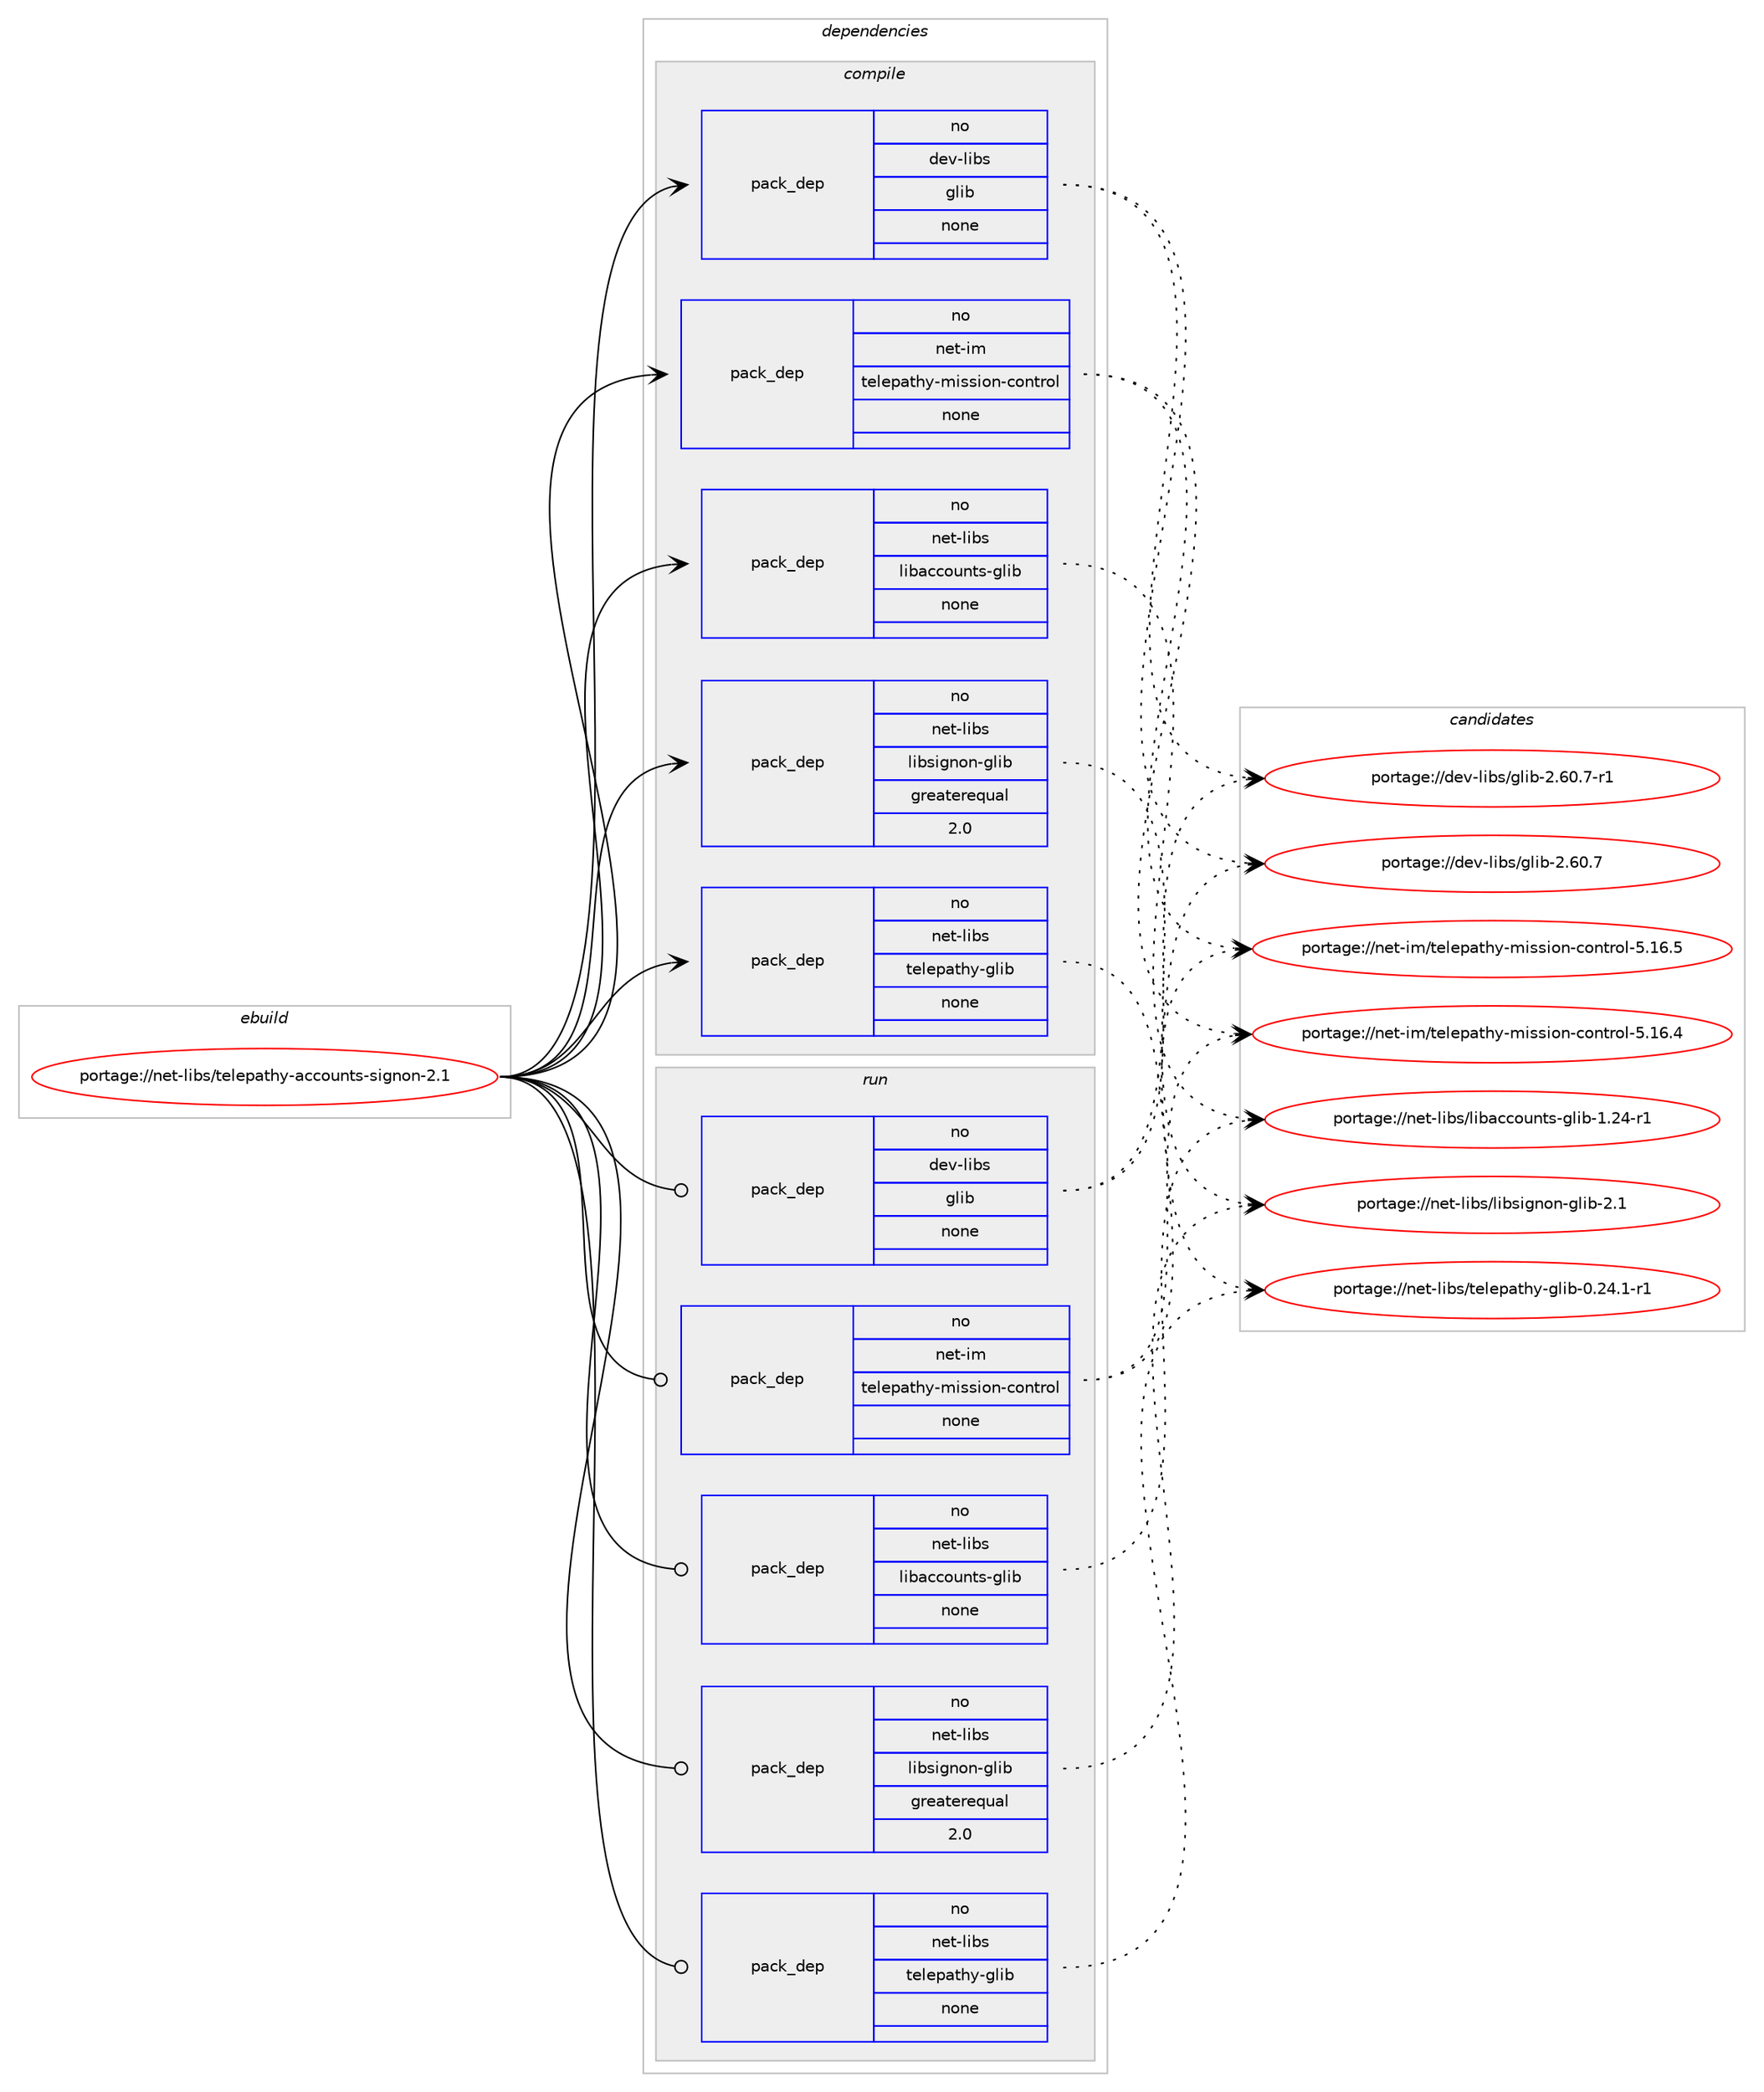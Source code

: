 digraph prolog {

# *************
# Graph options
# *************

newrank=true;
concentrate=true;
compound=true;
graph [rankdir=LR,fontname=Helvetica,fontsize=10,ranksep=1.5];#, ranksep=2.5, nodesep=0.2];
edge  [arrowhead=vee];
node  [fontname=Helvetica,fontsize=10];

# **********
# The ebuild
# **********

subgraph cluster_leftcol {
color=gray;
rank=same;
label=<<i>ebuild</i>>;
id [label="portage://net-libs/telepathy-accounts-signon-2.1", color=red, width=4, href="../net-libs/telepathy-accounts-signon-2.1.svg"];
}

# ****************
# The dependencies
# ****************

subgraph cluster_midcol {
color=gray;
label=<<i>dependencies</i>>;
subgraph cluster_compile {
fillcolor="#eeeeee";
style=filled;
label=<<i>compile</i>>;
subgraph pack69608 {
dependency91195 [label=<<TABLE BORDER="0" CELLBORDER="1" CELLSPACING="0" CELLPADDING="4" WIDTH="220"><TR><TD ROWSPAN="6" CELLPADDING="30">pack_dep</TD></TR><TR><TD WIDTH="110">no</TD></TR><TR><TD>dev-libs</TD></TR><TR><TD>glib</TD></TR><TR><TD>none</TD></TR><TR><TD></TD></TR></TABLE>>, shape=none, color=blue];
}
id:e -> dependency91195:w [weight=20,style="solid",arrowhead="vee"];
subgraph pack69609 {
dependency91196 [label=<<TABLE BORDER="0" CELLBORDER="1" CELLSPACING="0" CELLPADDING="4" WIDTH="220"><TR><TD ROWSPAN="6" CELLPADDING="30">pack_dep</TD></TR><TR><TD WIDTH="110">no</TD></TR><TR><TD>net-im</TD></TR><TR><TD>telepathy-mission-control</TD></TR><TR><TD>none</TD></TR><TR><TD></TD></TR></TABLE>>, shape=none, color=blue];
}
id:e -> dependency91196:w [weight=20,style="solid",arrowhead="vee"];
subgraph pack69610 {
dependency91197 [label=<<TABLE BORDER="0" CELLBORDER="1" CELLSPACING="0" CELLPADDING="4" WIDTH="220"><TR><TD ROWSPAN="6" CELLPADDING="30">pack_dep</TD></TR><TR><TD WIDTH="110">no</TD></TR><TR><TD>net-libs</TD></TR><TR><TD>libaccounts-glib</TD></TR><TR><TD>none</TD></TR><TR><TD></TD></TR></TABLE>>, shape=none, color=blue];
}
id:e -> dependency91197:w [weight=20,style="solid",arrowhead="vee"];
subgraph pack69611 {
dependency91198 [label=<<TABLE BORDER="0" CELLBORDER="1" CELLSPACING="0" CELLPADDING="4" WIDTH="220"><TR><TD ROWSPAN="6" CELLPADDING="30">pack_dep</TD></TR><TR><TD WIDTH="110">no</TD></TR><TR><TD>net-libs</TD></TR><TR><TD>libsignon-glib</TD></TR><TR><TD>greaterequal</TD></TR><TR><TD>2.0</TD></TR></TABLE>>, shape=none, color=blue];
}
id:e -> dependency91198:w [weight=20,style="solid",arrowhead="vee"];
subgraph pack69612 {
dependency91199 [label=<<TABLE BORDER="0" CELLBORDER="1" CELLSPACING="0" CELLPADDING="4" WIDTH="220"><TR><TD ROWSPAN="6" CELLPADDING="30">pack_dep</TD></TR><TR><TD WIDTH="110">no</TD></TR><TR><TD>net-libs</TD></TR><TR><TD>telepathy-glib</TD></TR><TR><TD>none</TD></TR><TR><TD></TD></TR></TABLE>>, shape=none, color=blue];
}
id:e -> dependency91199:w [weight=20,style="solid",arrowhead="vee"];
}
subgraph cluster_compileandrun {
fillcolor="#eeeeee";
style=filled;
label=<<i>compile and run</i>>;
}
subgraph cluster_run {
fillcolor="#eeeeee";
style=filled;
label=<<i>run</i>>;
subgraph pack69613 {
dependency91200 [label=<<TABLE BORDER="0" CELLBORDER="1" CELLSPACING="0" CELLPADDING="4" WIDTH="220"><TR><TD ROWSPAN="6" CELLPADDING="30">pack_dep</TD></TR><TR><TD WIDTH="110">no</TD></TR><TR><TD>dev-libs</TD></TR><TR><TD>glib</TD></TR><TR><TD>none</TD></TR><TR><TD></TD></TR></TABLE>>, shape=none, color=blue];
}
id:e -> dependency91200:w [weight=20,style="solid",arrowhead="odot"];
subgraph pack69614 {
dependency91201 [label=<<TABLE BORDER="0" CELLBORDER="1" CELLSPACING="0" CELLPADDING="4" WIDTH="220"><TR><TD ROWSPAN="6" CELLPADDING="30">pack_dep</TD></TR><TR><TD WIDTH="110">no</TD></TR><TR><TD>net-im</TD></TR><TR><TD>telepathy-mission-control</TD></TR><TR><TD>none</TD></TR><TR><TD></TD></TR></TABLE>>, shape=none, color=blue];
}
id:e -> dependency91201:w [weight=20,style="solid",arrowhead="odot"];
subgraph pack69615 {
dependency91202 [label=<<TABLE BORDER="0" CELLBORDER="1" CELLSPACING="0" CELLPADDING="4" WIDTH="220"><TR><TD ROWSPAN="6" CELLPADDING="30">pack_dep</TD></TR><TR><TD WIDTH="110">no</TD></TR><TR><TD>net-libs</TD></TR><TR><TD>libaccounts-glib</TD></TR><TR><TD>none</TD></TR><TR><TD></TD></TR></TABLE>>, shape=none, color=blue];
}
id:e -> dependency91202:w [weight=20,style="solid",arrowhead="odot"];
subgraph pack69616 {
dependency91203 [label=<<TABLE BORDER="0" CELLBORDER="1" CELLSPACING="0" CELLPADDING="4" WIDTH="220"><TR><TD ROWSPAN="6" CELLPADDING="30">pack_dep</TD></TR><TR><TD WIDTH="110">no</TD></TR><TR><TD>net-libs</TD></TR><TR><TD>libsignon-glib</TD></TR><TR><TD>greaterequal</TD></TR><TR><TD>2.0</TD></TR></TABLE>>, shape=none, color=blue];
}
id:e -> dependency91203:w [weight=20,style="solid",arrowhead="odot"];
subgraph pack69617 {
dependency91204 [label=<<TABLE BORDER="0" CELLBORDER="1" CELLSPACING="0" CELLPADDING="4" WIDTH="220"><TR><TD ROWSPAN="6" CELLPADDING="30">pack_dep</TD></TR><TR><TD WIDTH="110">no</TD></TR><TR><TD>net-libs</TD></TR><TR><TD>telepathy-glib</TD></TR><TR><TD>none</TD></TR><TR><TD></TD></TR></TABLE>>, shape=none, color=blue];
}
id:e -> dependency91204:w [weight=20,style="solid",arrowhead="odot"];
}
}

# **************
# The candidates
# **************

subgraph cluster_choices {
rank=same;
color=gray;
label=<<i>candidates</i>>;

subgraph choice69608 {
color=black;
nodesep=1;
choice10010111845108105981154710310810598455046544846554511449 [label="portage://dev-libs/glib-2.60.7-r1", color=red, width=4,href="../dev-libs/glib-2.60.7-r1.svg"];
choice1001011184510810598115471031081059845504654484655 [label="portage://dev-libs/glib-2.60.7", color=red, width=4,href="../dev-libs/glib-2.60.7.svg"];
dependency91195:e -> choice10010111845108105981154710310810598455046544846554511449:w [style=dotted,weight="100"];
dependency91195:e -> choice1001011184510810598115471031081059845504654484655:w [style=dotted,weight="100"];
}
subgraph choice69609 {
color=black;
nodesep=1;
choice11010111645105109471161011081011129711610412145109105115115105111110459911111011611411110845534649544653 [label="portage://net-im/telepathy-mission-control-5.16.5", color=red, width=4,href="../net-im/telepathy-mission-control-5.16.5.svg"];
choice11010111645105109471161011081011129711610412145109105115115105111110459911111011611411110845534649544652 [label="portage://net-im/telepathy-mission-control-5.16.4", color=red, width=4,href="../net-im/telepathy-mission-control-5.16.4.svg"];
dependency91196:e -> choice11010111645105109471161011081011129711610412145109105115115105111110459911111011611411110845534649544653:w [style=dotted,weight="100"];
dependency91196:e -> choice11010111645105109471161011081011129711610412145109105115115105111110459911111011611411110845534649544652:w [style=dotted,weight="100"];
}
subgraph choice69610 {
color=black;
nodesep=1;
choice11010111645108105981154710810598979999111117110116115451031081059845494650524511449 [label="portage://net-libs/libaccounts-glib-1.24-r1", color=red, width=4,href="../net-libs/libaccounts-glib-1.24-r1.svg"];
dependency91197:e -> choice11010111645108105981154710810598979999111117110116115451031081059845494650524511449:w [style=dotted,weight="100"];
}
subgraph choice69611 {
color=black;
nodesep=1;
choice11010111645108105981154710810598115105103110111110451031081059845504649 [label="portage://net-libs/libsignon-glib-2.1", color=red, width=4,href="../net-libs/libsignon-glib-2.1.svg"];
dependency91198:e -> choice11010111645108105981154710810598115105103110111110451031081059845504649:w [style=dotted,weight="100"];
}
subgraph choice69612 {
color=black;
nodesep=1;
choice110101116451081059811547116101108101112971161041214510310810598454846505246494511449 [label="portage://net-libs/telepathy-glib-0.24.1-r1", color=red, width=4,href="../net-libs/telepathy-glib-0.24.1-r1.svg"];
dependency91199:e -> choice110101116451081059811547116101108101112971161041214510310810598454846505246494511449:w [style=dotted,weight="100"];
}
subgraph choice69613 {
color=black;
nodesep=1;
choice10010111845108105981154710310810598455046544846554511449 [label="portage://dev-libs/glib-2.60.7-r1", color=red, width=4,href="../dev-libs/glib-2.60.7-r1.svg"];
choice1001011184510810598115471031081059845504654484655 [label="portage://dev-libs/glib-2.60.7", color=red, width=4,href="../dev-libs/glib-2.60.7.svg"];
dependency91200:e -> choice10010111845108105981154710310810598455046544846554511449:w [style=dotted,weight="100"];
dependency91200:e -> choice1001011184510810598115471031081059845504654484655:w [style=dotted,weight="100"];
}
subgraph choice69614 {
color=black;
nodesep=1;
choice11010111645105109471161011081011129711610412145109105115115105111110459911111011611411110845534649544653 [label="portage://net-im/telepathy-mission-control-5.16.5", color=red, width=4,href="../net-im/telepathy-mission-control-5.16.5.svg"];
choice11010111645105109471161011081011129711610412145109105115115105111110459911111011611411110845534649544652 [label="portage://net-im/telepathy-mission-control-5.16.4", color=red, width=4,href="../net-im/telepathy-mission-control-5.16.4.svg"];
dependency91201:e -> choice11010111645105109471161011081011129711610412145109105115115105111110459911111011611411110845534649544653:w [style=dotted,weight="100"];
dependency91201:e -> choice11010111645105109471161011081011129711610412145109105115115105111110459911111011611411110845534649544652:w [style=dotted,weight="100"];
}
subgraph choice69615 {
color=black;
nodesep=1;
choice11010111645108105981154710810598979999111117110116115451031081059845494650524511449 [label="portage://net-libs/libaccounts-glib-1.24-r1", color=red, width=4,href="../net-libs/libaccounts-glib-1.24-r1.svg"];
dependency91202:e -> choice11010111645108105981154710810598979999111117110116115451031081059845494650524511449:w [style=dotted,weight="100"];
}
subgraph choice69616 {
color=black;
nodesep=1;
choice11010111645108105981154710810598115105103110111110451031081059845504649 [label="portage://net-libs/libsignon-glib-2.1", color=red, width=4,href="../net-libs/libsignon-glib-2.1.svg"];
dependency91203:e -> choice11010111645108105981154710810598115105103110111110451031081059845504649:w [style=dotted,weight="100"];
}
subgraph choice69617 {
color=black;
nodesep=1;
choice110101116451081059811547116101108101112971161041214510310810598454846505246494511449 [label="portage://net-libs/telepathy-glib-0.24.1-r1", color=red, width=4,href="../net-libs/telepathy-glib-0.24.1-r1.svg"];
dependency91204:e -> choice110101116451081059811547116101108101112971161041214510310810598454846505246494511449:w [style=dotted,weight="100"];
}
}

}
